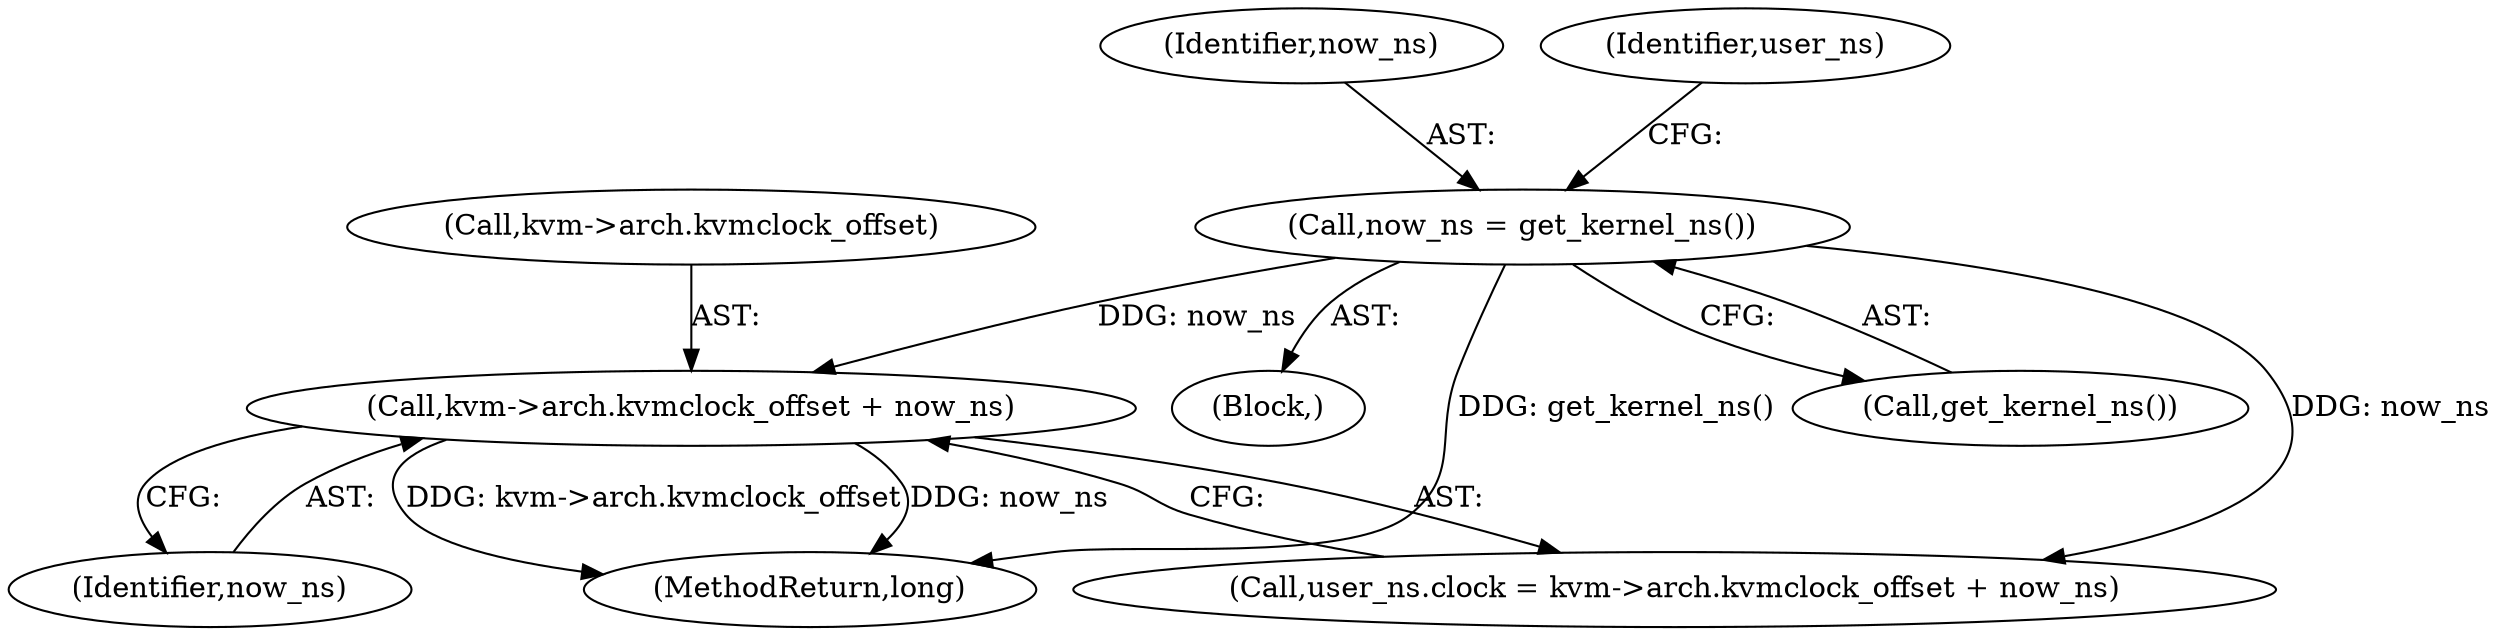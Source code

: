 digraph "0_linux_9c895160d25a76c21b65bad141b08e8d4f99afef@pointer" {
"1000870" [label="(Call,kvm->arch.kvmclock_offset + now_ns)"];
"1000863" [label="(Call,now_ns = get_kernel_ns())"];
"1000866" [label="(Call,user_ns.clock = kvm->arch.kvmclock_offset + now_ns)"];
"1000876" [label="(Identifier,now_ns)"];
"1000859" [label="(Block,)"];
"1000913" [label="(MethodReturn,long)"];
"1000870" [label="(Call,kvm->arch.kvmclock_offset + now_ns)"];
"1000864" [label="(Identifier,now_ns)"];
"1000865" [label="(Call,get_kernel_ns())"];
"1000868" [label="(Identifier,user_ns)"];
"1000871" [label="(Call,kvm->arch.kvmclock_offset)"];
"1000863" [label="(Call,now_ns = get_kernel_ns())"];
"1000870" -> "1000866"  [label="AST: "];
"1000870" -> "1000876"  [label="CFG: "];
"1000871" -> "1000870"  [label="AST: "];
"1000876" -> "1000870"  [label="AST: "];
"1000866" -> "1000870"  [label="CFG: "];
"1000870" -> "1000913"  [label="DDG: kvm->arch.kvmclock_offset"];
"1000870" -> "1000913"  [label="DDG: now_ns"];
"1000863" -> "1000870"  [label="DDG: now_ns"];
"1000863" -> "1000859"  [label="AST: "];
"1000863" -> "1000865"  [label="CFG: "];
"1000864" -> "1000863"  [label="AST: "];
"1000865" -> "1000863"  [label="AST: "];
"1000868" -> "1000863"  [label="CFG: "];
"1000863" -> "1000913"  [label="DDG: get_kernel_ns()"];
"1000863" -> "1000866"  [label="DDG: now_ns"];
}
